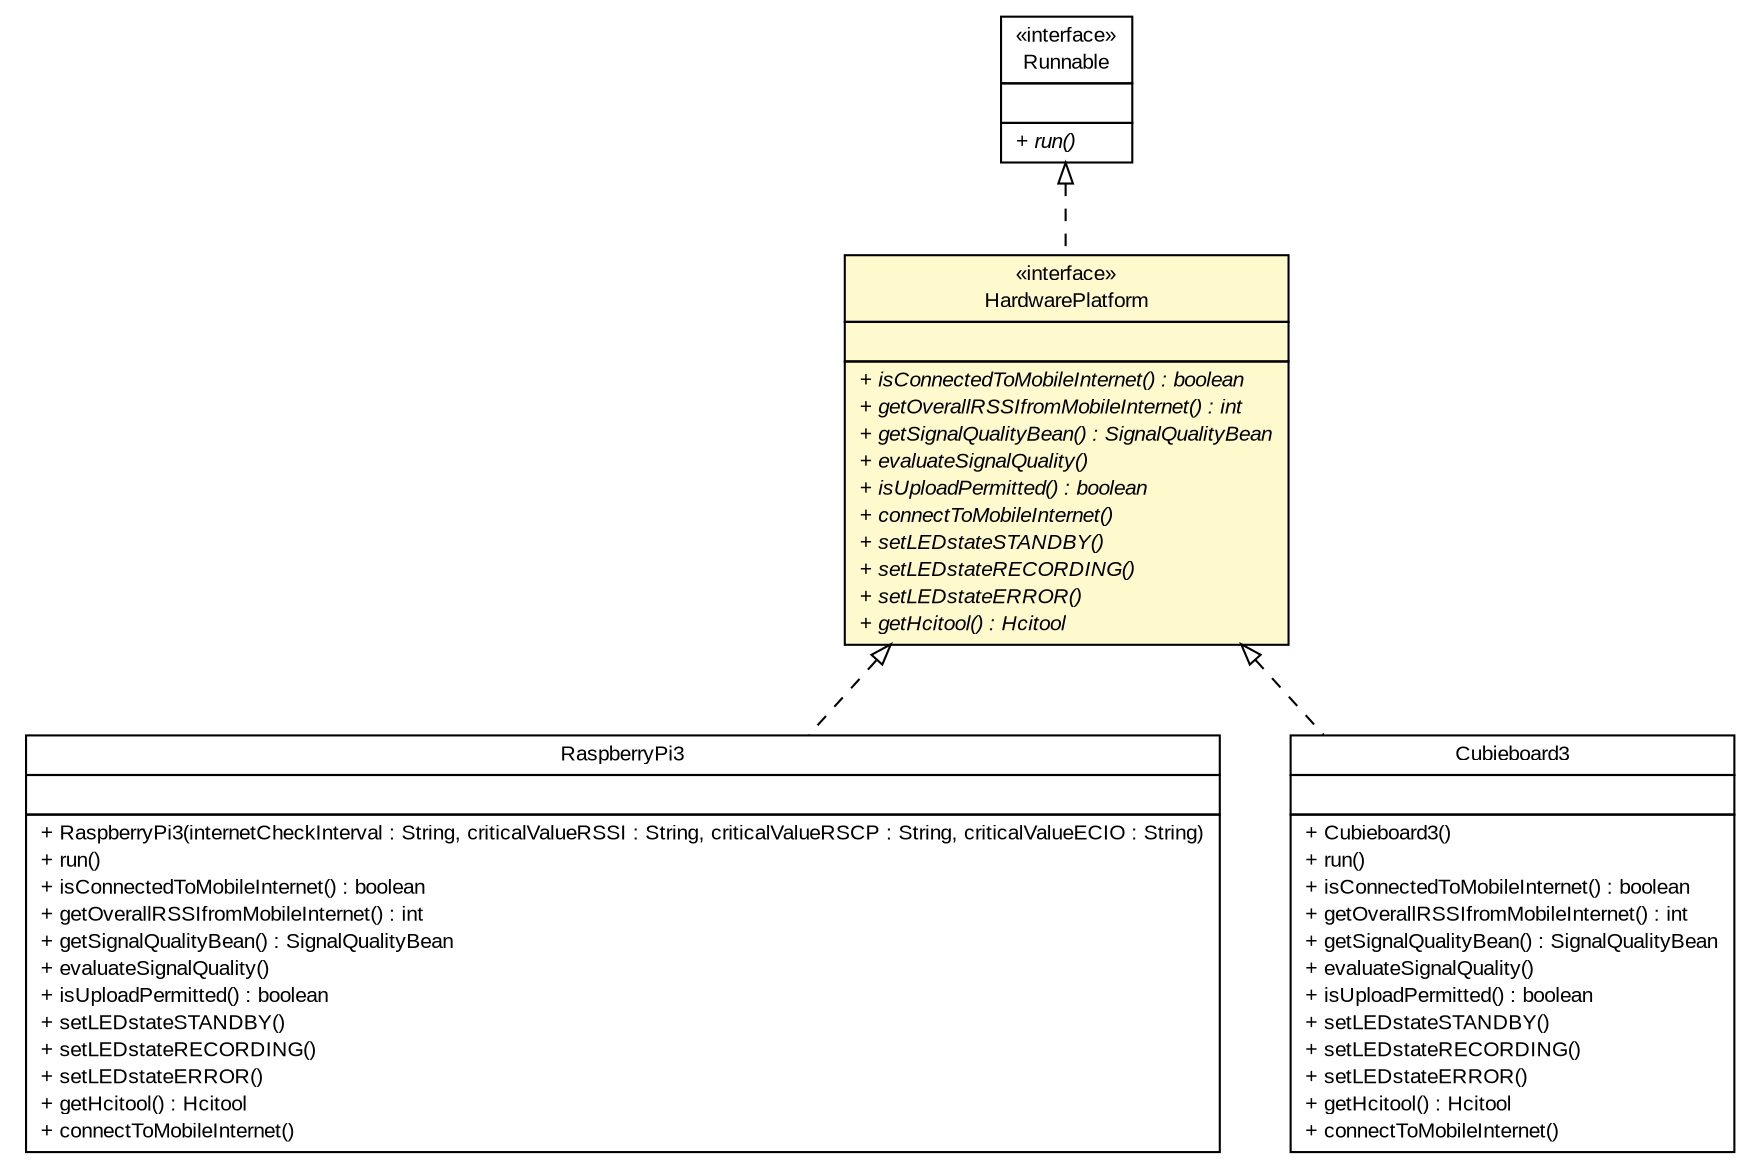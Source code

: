 #!/usr/local/bin/dot
#
# Class diagram 
# Generated by UMLGraph version R5_6 (http://www.umlgraph.org/)
#

digraph G {
	edge [fontname="arial",fontsize=10,labelfontname="arial",labelfontsize=10];
	node [fontname="arial",fontsize=10,shape=plaintext];
	nodesep=0.25;
	ranksep=0.5;
	// de.fhg.fit.biomos.sensorplatform.system.RaspberryPi3
	c3240 [label=<<table title="de.fhg.fit.biomos.sensorplatform.system.RaspberryPi3" border="0" cellborder="1" cellspacing="0" cellpadding="2" port="p" href="./RaspberryPi3.html">
		<tr><td><table border="0" cellspacing="0" cellpadding="1">
<tr><td align="center" balign="center"> RaspberryPi3 </td></tr>
		</table></td></tr>
		<tr><td><table border="0" cellspacing="0" cellpadding="1">
<tr><td align="left" balign="left">  </td></tr>
		</table></td></tr>
		<tr><td><table border="0" cellspacing="0" cellpadding="1">
<tr><td align="left" balign="left"> + RaspberryPi3(internetCheckInterval : String, criticalValueRSSI : String, criticalValueRSCP : String, criticalValueECIO : String) </td></tr>
<tr><td align="left" balign="left"> + run() </td></tr>
<tr><td align="left" balign="left"> + isConnectedToMobileInternet() : boolean </td></tr>
<tr><td align="left" balign="left"> + getOverallRSSIfromMobileInternet() : int </td></tr>
<tr><td align="left" balign="left"> + getSignalQualityBean() : SignalQualityBean </td></tr>
<tr><td align="left" balign="left"> + evaluateSignalQuality() </td></tr>
<tr><td align="left" balign="left"> + isUploadPermitted() : boolean </td></tr>
<tr><td align="left" balign="left"> + setLEDstateSTANDBY() </td></tr>
<tr><td align="left" balign="left"> + setLEDstateRECORDING() </td></tr>
<tr><td align="left" balign="left"> + setLEDstateERROR() </td></tr>
<tr><td align="left" balign="left"> + getHcitool() : Hcitool </td></tr>
<tr><td align="left" balign="left"> + connectToMobileInternet() </td></tr>
		</table></td></tr>
		</table>>, URL="./RaspberryPi3.html", fontname="arial", fontcolor="black", fontsize=10.0];
	// de.fhg.fit.biomos.sensorplatform.system.HardwarePlatform
	c3242 [label=<<table title="de.fhg.fit.biomos.sensorplatform.system.HardwarePlatform" border="0" cellborder="1" cellspacing="0" cellpadding="2" port="p" bgcolor="lemonChiffon" href="./HardwarePlatform.html">
		<tr><td><table border="0" cellspacing="0" cellpadding="1">
<tr><td align="center" balign="center"> &#171;interface&#187; </td></tr>
<tr><td align="center" balign="center"> HardwarePlatform </td></tr>
		</table></td></tr>
		<tr><td><table border="0" cellspacing="0" cellpadding="1">
<tr><td align="left" balign="left">  </td></tr>
		</table></td></tr>
		<tr><td><table border="0" cellspacing="0" cellpadding="1">
<tr><td align="left" balign="left"><font face="arial italic" point-size="10.0"> + isConnectedToMobileInternet() : boolean </font></td></tr>
<tr><td align="left" balign="left"><font face="arial italic" point-size="10.0"> + getOverallRSSIfromMobileInternet() : int </font></td></tr>
<tr><td align="left" balign="left"><font face="arial italic" point-size="10.0"> + getSignalQualityBean() : SignalQualityBean </font></td></tr>
<tr><td align="left" balign="left"><font face="arial italic" point-size="10.0"> + evaluateSignalQuality() </font></td></tr>
<tr><td align="left" balign="left"><font face="arial italic" point-size="10.0"> + isUploadPermitted() : boolean </font></td></tr>
<tr><td align="left" balign="left"><font face="arial italic" point-size="10.0"> + connectToMobileInternet() </font></td></tr>
<tr><td align="left" balign="left"><font face="arial italic" point-size="10.0"> + setLEDstateSTANDBY() </font></td></tr>
<tr><td align="left" balign="left"><font face="arial italic" point-size="10.0"> + setLEDstateRECORDING() </font></td></tr>
<tr><td align="left" balign="left"><font face="arial italic" point-size="10.0"> + setLEDstateERROR() </font></td></tr>
<tr><td align="left" balign="left"><font face="arial italic" point-size="10.0"> + getHcitool() : Hcitool </font></td></tr>
		</table></td></tr>
		</table>>, URL="./HardwarePlatform.html", fontname="arial", fontcolor="black", fontsize=10.0];
	// de.fhg.fit.biomos.sensorplatform.system.Cubieboard3
	c3243 [label=<<table title="de.fhg.fit.biomos.sensorplatform.system.Cubieboard3" border="0" cellborder="1" cellspacing="0" cellpadding="2" port="p" href="./Cubieboard3.html">
		<tr><td><table border="0" cellspacing="0" cellpadding="1">
<tr><td align="center" balign="center"> Cubieboard3 </td></tr>
		</table></td></tr>
		<tr><td><table border="0" cellspacing="0" cellpadding="1">
<tr><td align="left" balign="left">  </td></tr>
		</table></td></tr>
		<tr><td><table border="0" cellspacing="0" cellpadding="1">
<tr><td align="left" balign="left"> + Cubieboard3() </td></tr>
<tr><td align="left" balign="left"> + run() </td></tr>
<tr><td align="left" balign="left"> + isConnectedToMobileInternet() : boolean </td></tr>
<tr><td align="left" balign="left"> + getOverallRSSIfromMobileInternet() : int </td></tr>
<tr><td align="left" balign="left"> + getSignalQualityBean() : SignalQualityBean </td></tr>
<tr><td align="left" balign="left"> + evaluateSignalQuality() </td></tr>
<tr><td align="left" balign="left"> + isUploadPermitted() : boolean </td></tr>
<tr><td align="left" balign="left"> + setLEDstateSTANDBY() </td></tr>
<tr><td align="left" balign="left"> + setLEDstateRECORDING() </td></tr>
<tr><td align="left" balign="left"> + setLEDstateERROR() </td></tr>
<tr><td align="left" balign="left"> + getHcitool() : Hcitool </td></tr>
<tr><td align="left" balign="left"> + connectToMobileInternet() </td></tr>
		</table></td></tr>
		</table>>, URL="./Cubieboard3.html", fontname="arial", fontcolor="black", fontsize=10.0];
	//de.fhg.fit.biomos.sensorplatform.system.RaspberryPi3 implements de.fhg.fit.biomos.sensorplatform.system.HardwarePlatform
	c3242:p -> c3240:p [dir=back,arrowtail=empty,style=dashed];
	//de.fhg.fit.biomos.sensorplatform.system.HardwarePlatform implements java.lang.Runnable
	c3254:p -> c3242:p [dir=back,arrowtail=empty,style=dashed];
	//de.fhg.fit.biomos.sensorplatform.system.Cubieboard3 implements de.fhg.fit.biomos.sensorplatform.system.HardwarePlatform
	c3242:p -> c3243:p [dir=back,arrowtail=empty,style=dashed];
	// java.lang.Runnable
	c3254 [label=<<table title="java.lang.Runnable" border="0" cellborder="1" cellspacing="0" cellpadding="2" port="p" href="http://java.sun.com/j2se/1.4.2/docs/api/java/lang/Runnable.html">
		<tr><td><table border="0" cellspacing="0" cellpadding="1">
<tr><td align="center" balign="center"> &#171;interface&#187; </td></tr>
<tr><td align="center" balign="center"> Runnable </td></tr>
		</table></td></tr>
		<tr><td><table border="0" cellspacing="0" cellpadding="1">
<tr><td align="left" balign="left">  </td></tr>
		</table></td></tr>
		<tr><td><table border="0" cellspacing="0" cellpadding="1">
<tr><td align="left" balign="left"><font face="arial italic" point-size="10.0"> + run() </font></td></tr>
		</table></td></tr>
		</table>>, URL="http://java.sun.com/j2se/1.4.2/docs/api/java/lang/Runnable.html", fontname="arial", fontcolor="black", fontsize=10.0];
}


